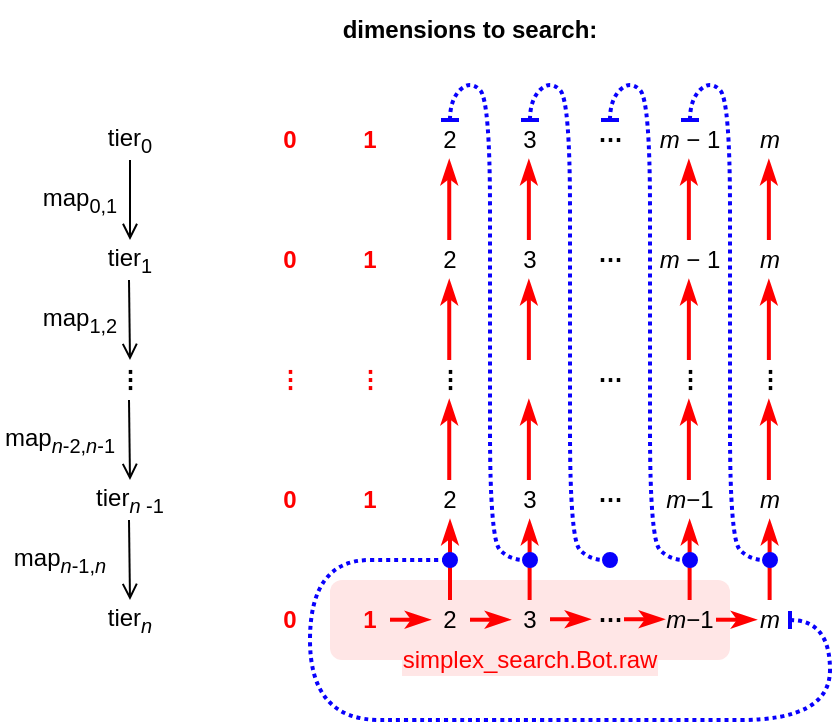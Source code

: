 <mxfile version="21.1.2" type="device">
  <diagram name="Page-1" id="HPLXHQEmRhS9U9et3TV_">
    <mxGraphModel dx="621" dy="410" grid="0" gridSize="10" guides="1" tooltips="1" connect="1" arrows="1" fold="1" page="1" pageScale="1" pageWidth="1700" pageHeight="1100" math="0" shadow="0">
      <root>
        <mxCell id="0" />
        <mxCell id="1" parent="0" />
        <mxCell id="VgMdmC_-06mLi6aTnrPO-79" value="" style="rounded=1;whiteSpace=wrap;html=1;fillColor=#FFE6E6;strokeColor=none;" vertex="1" parent="1">
          <mxGeometry x="680" y="650" width="200" height="40" as="geometry" />
        </mxCell>
        <mxCell id="VgMdmC_-06mLi6aTnrPO-1" value="tier&lt;sub&gt;0&lt;/sub&gt;" style="text;html=1;strokeColor=none;fillColor=none;align=center;verticalAlign=middle;whiteSpace=wrap;rounded=0;" vertex="1" parent="1">
          <mxGeometry x="560" y="420" width="40" height="20" as="geometry" />
        </mxCell>
        <mxCell id="VgMdmC_-06mLi6aTnrPO-2" value="tier&lt;sub&gt;1&lt;/sub&gt;" style="text;html=1;strokeColor=none;fillColor=none;align=center;verticalAlign=middle;whiteSpace=wrap;rounded=0;" vertex="1" parent="1">
          <mxGeometry x="560" y="480" width="40" height="20" as="geometry" />
        </mxCell>
        <mxCell id="VgMdmC_-06mLi6aTnrPO-4" value="⋮" style="text;html=1;strokeColor=none;fillColor=none;align=center;verticalAlign=middle;whiteSpace=wrap;rounded=0;fontStyle=1" vertex="1" parent="1">
          <mxGeometry x="560" y="540" width="40" height="20" as="geometry" />
        </mxCell>
        <mxCell id="VgMdmC_-06mLi6aTnrPO-7" value="tier&lt;sub&gt;&lt;i&gt;n&amp;nbsp;&lt;/i&gt;-1&lt;/sub&gt;" style="text;html=1;strokeColor=none;fillColor=none;align=center;verticalAlign=middle;whiteSpace=wrap;rounded=0;" vertex="1" parent="1">
          <mxGeometry x="560" y="600" width="40" height="20" as="geometry" />
        </mxCell>
        <mxCell id="VgMdmC_-06mLi6aTnrPO-8" value="tier&lt;sub&gt;&lt;i&gt;n&lt;/i&gt;&lt;/sub&gt;" style="text;html=1;strokeColor=none;fillColor=none;align=center;verticalAlign=middle;whiteSpace=wrap;rounded=0;" vertex="1" parent="1">
          <mxGeometry x="560" y="660" width="40" height="20" as="geometry" />
        </mxCell>
        <mxCell id="VgMdmC_-06mLi6aTnrPO-9" value="" style="endArrow=open;html=1;rounded=0;exitX=0.5;exitY=1;exitDx=0;exitDy=0;entryX=0.5;entryY=0;entryDx=0;entryDy=0;endFill=0;" edge="1" parent="1" source="VgMdmC_-06mLi6aTnrPO-1" target="VgMdmC_-06mLi6aTnrPO-2">
          <mxGeometry width="50" height="50" relative="1" as="geometry">
            <mxPoint x="610" y="450" as="sourcePoint" />
            <mxPoint x="660" y="400" as="targetPoint" />
          </mxGeometry>
        </mxCell>
        <mxCell id="VgMdmC_-06mLi6aTnrPO-10" value="" style="endArrow=open;html=1;rounded=0;exitX=0.5;exitY=1;exitDx=0;exitDy=0;endFill=0;" edge="1" parent="1">
          <mxGeometry width="50" height="50" relative="1" as="geometry">
            <mxPoint x="579.5" y="500" as="sourcePoint" />
            <mxPoint x="580" y="540" as="targetPoint" />
          </mxGeometry>
        </mxCell>
        <mxCell id="VgMdmC_-06mLi6aTnrPO-11" value="" style="endArrow=open;html=1;rounded=0;exitX=0.5;exitY=1;exitDx=0;exitDy=0;endFill=0;" edge="1" parent="1">
          <mxGeometry width="50" height="50" relative="1" as="geometry">
            <mxPoint x="579.5" y="560" as="sourcePoint" />
            <mxPoint x="580" y="600" as="targetPoint" />
          </mxGeometry>
        </mxCell>
        <mxCell id="VgMdmC_-06mLi6aTnrPO-12" value="" style="endArrow=open;html=1;rounded=0;exitX=0.5;exitY=1;exitDx=0;exitDy=0;endFill=0;" edge="1" parent="1">
          <mxGeometry width="50" height="50" relative="1" as="geometry">
            <mxPoint x="579.5" y="620" as="sourcePoint" />
            <mxPoint x="580" y="660" as="targetPoint" />
          </mxGeometry>
        </mxCell>
        <mxCell id="VgMdmC_-06mLi6aTnrPO-14" value="map&lt;sub&gt;0,1&lt;/sub&gt;" style="text;html=1;strokeColor=none;fillColor=none;align=center;verticalAlign=middle;whiteSpace=wrap;rounded=0;" vertex="1" parent="1">
          <mxGeometry x="535" y="450" width="40" height="20" as="geometry" />
        </mxCell>
        <mxCell id="VgMdmC_-06mLi6aTnrPO-15" value="map&lt;sub&gt;1,2&lt;/sub&gt;" style="text;html=1;strokeColor=none;fillColor=none;align=center;verticalAlign=middle;whiteSpace=wrap;rounded=0;" vertex="1" parent="1">
          <mxGeometry x="535" y="510" width="40" height="20" as="geometry" />
        </mxCell>
        <mxCell id="VgMdmC_-06mLi6aTnrPO-16" value="map&lt;sub&gt;&lt;i&gt;n&lt;/i&gt;-2,&lt;i&gt;n&lt;/i&gt;-1&lt;/sub&gt;" style="text;html=1;strokeColor=none;fillColor=none;align=center;verticalAlign=middle;whiteSpace=wrap;rounded=0;" vertex="1" parent="1">
          <mxGeometry x="515" y="570" width="60" height="20" as="geometry" />
        </mxCell>
        <mxCell id="VgMdmC_-06mLi6aTnrPO-17" value="map&lt;sub&gt;&lt;i&gt;n&lt;/i&gt;-1,&lt;i&gt;n&lt;/i&gt;&lt;/sub&gt;" style="text;html=1;strokeColor=none;fillColor=none;align=center;verticalAlign=middle;whiteSpace=wrap;rounded=0;" vertex="1" parent="1">
          <mxGeometry x="515" y="630" width="60" height="20" as="geometry" />
        </mxCell>
        <mxCell id="VgMdmC_-06mLi6aTnrPO-18" value="&lt;b&gt;dimensions to search:&lt;/b&gt;" style="text;html=1;strokeColor=none;fillColor=none;align=center;verticalAlign=middle;whiteSpace=wrap;rounded=0;" vertex="1" parent="1">
          <mxGeometry x="630" y="360" width="240" height="30" as="geometry" />
        </mxCell>
        <mxCell id="VgMdmC_-06mLi6aTnrPO-19" value="0" style="text;html=1;strokeColor=none;fillColor=none;align=center;verticalAlign=middle;whiteSpace=wrap;rounded=0;fontStyle=1;fontColor=#FF0000;" vertex="1" parent="1">
          <mxGeometry x="650" y="660" width="20" height="20" as="geometry" />
        </mxCell>
        <mxCell id="VgMdmC_-06mLi6aTnrPO-20" value="1" style="text;html=1;strokeColor=none;fillColor=none;align=center;verticalAlign=middle;whiteSpace=wrap;rounded=0;fontStyle=1;fontColor=#FF0000;" vertex="1" parent="1">
          <mxGeometry x="690" y="660" width="20" height="20" as="geometry" />
        </mxCell>
        <mxCell id="VgMdmC_-06mLi6aTnrPO-21" value="2" style="text;html=1;strokeColor=none;fillColor=none;align=center;verticalAlign=middle;whiteSpace=wrap;rounded=0;" vertex="1" parent="1">
          <mxGeometry x="730" y="660" width="20" height="20" as="geometry" />
        </mxCell>
        <mxCell id="VgMdmC_-06mLi6aTnrPO-22" value="&lt;i&gt;m&lt;/i&gt;−1" style="text;html=1;strokeColor=none;fillColor=none;align=center;verticalAlign=middle;whiteSpace=wrap;rounded=0;" vertex="1" parent="1">
          <mxGeometry x="840" y="660" width="40" height="20" as="geometry" />
        </mxCell>
        <mxCell id="VgMdmC_-06mLi6aTnrPO-23" value="&lt;i&gt;m&lt;/i&gt;" style="text;html=1;strokeColor=none;fillColor=none;align=center;verticalAlign=middle;whiteSpace=wrap;rounded=0;" vertex="1" parent="1">
          <mxGeometry x="890" y="660" width="20" height="20" as="geometry" />
        </mxCell>
        <mxCell id="VgMdmC_-06mLi6aTnrPO-24" value="&lt;b&gt;⋯&lt;/b&gt;" style="text;html=1;strokeColor=none;fillColor=none;align=center;verticalAlign=middle;whiteSpace=wrap;rounded=0;" vertex="1" parent="1">
          <mxGeometry x="810" y="660" width="20" height="20" as="geometry" />
        </mxCell>
        <mxCell id="VgMdmC_-06mLi6aTnrPO-32" value="⋮" style="text;html=1;strokeColor=none;fillColor=none;align=center;verticalAlign=middle;whiteSpace=wrap;rounded=0;fontStyle=1;fontColor=#FF0000;" vertex="1" parent="1">
          <mxGeometry x="650" y="540" width="20" height="20" as="geometry" />
        </mxCell>
        <mxCell id="VgMdmC_-06mLi6aTnrPO-33" value="⋮" style="text;html=1;strokeColor=none;fillColor=none;align=center;verticalAlign=middle;whiteSpace=wrap;rounded=0;fontStyle=1;fontColor=#FF0000;" vertex="1" parent="1">
          <mxGeometry x="690" y="540" width="20" height="20" as="geometry" />
        </mxCell>
        <mxCell id="VgMdmC_-06mLi6aTnrPO-34" value="⋮" style="text;html=1;strokeColor=none;fillColor=none;align=center;verticalAlign=middle;whiteSpace=wrap;rounded=0;fontStyle=1" vertex="1" parent="1">
          <mxGeometry x="730" y="540" width="20" height="20" as="geometry" />
        </mxCell>
        <mxCell id="VgMdmC_-06mLi6aTnrPO-35" value="&lt;b style=&quot;border-color: var(--border-color);&quot;&gt;⋯&lt;/b&gt;" style="text;html=1;strokeColor=none;fillColor=none;align=center;verticalAlign=middle;whiteSpace=wrap;rounded=0;fontStyle=1" vertex="1" parent="1">
          <mxGeometry x="810" y="540" width="20" height="20" as="geometry" />
        </mxCell>
        <mxCell id="VgMdmC_-06mLi6aTnrPO-36" value="⋮" style="text;html=1;strokeColor=none;fillColor=none;align=center;verticalAlign=middle;whiteSpace=wrap;rounded=0;fontStyle=1" vertex="1" parent="1">
          <mxGeometry x="850" y="540" width="20" height="20" as="geometry" />
        </mxCell>
        <mxCell id="VgMdmC_-06mLi6aTnrPO-53" value="0" style="text;html=1;strokeColor=none;fillColor=none;align=center;verticalAlign=middle;whiteSpace=wrap;rounded=0;fontStyle=1;fontColor=#FF0000;" vertex="1" parent="1">
          <mxGeometry x="650" y="600" width="20" height="20" as="geometry" />
        </mxCell>
        <mxCell id="VgMdmC_-06mLi6aTnrPO-54" value="1" style="text;html=1;strokeColor=none;fillColor=none;align=center;verticalAlign=middle;whiteSpace=wrap;rounded=0;fontStyle=1;fontColor=#FF0000;" vertex="1" parent="1">
          <mxGeometry x="690" y="600" width="20" height="20" as="geometry" />
        </mxCell>
        <mxCell id="VgMdmC_-06mLi6aTnrPO-55" value="2" style="text;html=1;strokeColor=none;fillColor=none;align=center;verticalAlign=middle;whiteSpace=wrap;rounded=0;" vertex="1" parent="1">
          <mxGeometry x="730" y="600" width="20" height="20" as="geometry" />
        </mxCell>
        <mxCell id="VgMdmC_-06mLi6aTnrPO-56" value="&lt;i&gt;m&lt;/i&gt;−1" style="text;html=1;strokeColor=none;fillColor=none;align=center;verticalAlign=middle;whiteSpace=wrap;rounded=0;" vertex="1" parent="1">
          <mxGeometry x="840" y="600" width="40" height="20" as="geometry" />
        </mxCell>
        <mxCell id="VgMdmC_-06mLi6aTnrPO-57" value="&lt;i&gt;m&lt;/i&gt;" style="text;html=1;strokeColor=none;fillColor=none;align=center;verticalAlign=middle;whiteSpace=wrap;rounded=0;" vertex="1" parent="1">
          <mxGeometry x="890" y="600" width="20" height="20" as="geometry" />
        </mxCell>
        <mxCell id="VgMdmC_-06mLi6aTnrPO-58" value="&lt;b&gt;⋯&lt;/b&gt;" style="text;html=1;strokeColor=none;fillColor=none;align=center;verticalAlign=middle;whiteSpace=wrap;rounded=0;" vertex="1" parent="1">
          <mxGeometry x="810" y="600" width="20" height="20" as="geometry" />
        </mxCell>
        <mxCell id="VgMdmC_-06mLi6aTnrPO-60" value="⋮" style="text;html=1;strokeColor=none;fillColor=none;align=center;verticalAlign=middle;whiteSpace=wrap;rounded=0;fontStyle=1" vertex="1" parent="1">
          <mxGeometry x="890" y="540" width="20" height="20" as="geometry" />
        </mxCell>
        <mxCell id="VgMdmC_-06mLi6aTnrPO-61" value="0" style="text;html=1;strokeColor=none;fillColor=none;align=center;verticalAlign=middle;whiteSpace=wrap;rounded=0;fontStyle=1;fontColor=#FF0000;" vertex="1" parent="1">
          <mxGeometry x="650" y="480" width="20" height="20" as="geometry" />
        </mxCell>
        <mxCell id="VgMdmC_-06mLi6aTnrPO-62" value="1" style="text;html=1;strokeColor=none;fillColor=none;align=center;verticalAlign=middle;whiteSpace=wrap;rounded=0;fontStyle=1;fontColor=#FF0000;" vertex="1" parent="1">
          <mxGeometry x="690" y="480" width="20" height="20" as="geometry" />
        </mxCell>
        <mxCell id="VgMdmC_-06mLi6aTnrPO-63" value="2" style="text;html=1;strokeColor=none;fillColor=none;align=center;verticalAlign=middle;whiteSpace=wrap;rounded=0;" vertex="1" parent="1">
          <mxGeometry x="730" y="480" width="20" height="20" as="geometry" />
        </mxCell>
        <mxCell id="VgMdmC_-06mLi6aTnrPO-64" value="&lt;i&gt;m&amp;nbsp;&lt;/i&gt;− 1" style="text;html=1;strokeColor=none;fillColor=none;align=center;verticalAlign=middle;whiteSpace=wrap;rounded=0;" vertex="1" parent="1">
          <mxGeometry x="840" y="480" width="40" height="20" as="geometry" />
        </mxCell>
        <mxCell id="VgMdmC_-06mLi6aTnrPO-65" value="&lt;i&gt;m&lt;/i&gt;" style="text;html=1;strokeColor=none;fillColor=none;align=center;verticalAlign=middle;whiteSpace=wrap;rounded=0;" vertex="1" parent="1">
          <mxGeometry x="890" y="480" width="20" height="20" as="geometry" />
        </mxCell>
        <mxCell id="VgMdmC_-06mLi6aTnrPO-66" value="&lt;b&gt;⋯&lt;/b&gt;" style="text;html=1;strokeColor=none;fillColor=none;align=center;verticalAlign=middle;whiteSpace=wrap;rounded=0;" vertex="1" parent="1">
          <mxGeometry x="810" y="480" width="20" height="20" as="geometry" />
        </mxCell>
        <mxCell id="VgMdmC_-06mLi6aTnrPO-68" value="0" style="text;html=1;strokeColor=none;fillColor=none;align=center;verticalAlign=middle;whiteSpace=wrap;rounded=0;fontStyle=1;fontColor=#FF0000;" vertex="1" parent="1">
          <mxGeometry x="650" y="420" width="20" height="20" as="geometry" />
        </mxCell>
        <mxCell id="VgMdmC_-06mLi6aTnrPO-69" value="1" style="text;html=1;strokeColor=none;fillColor=none;align=center;verticalAlign=middle;whiteSpace=wrap;rounded=0;fontStyle=1;fontColor=#FF0000;" vertex="1" parent="1">
          <mxGeometry x="690" y="420" width="20" height="20" as="geometry" />
        </mxCell>
        <mxCell id="VgMdmC_-06mLi6aTnrPO-70" value="2" style="text;html=1;strokeColor=none;fillColor=none;align=center;verticalAlign=middle;whiteSpace=wrap;rounded=0;" vertex="1" parent="1">
          <mxGeometry x="730" y="420" width="20" height="20" as="geometry" />
        </mxCell>
        <mxCell id="VgMdmC_-06mLi6aTnrPO-71" value="&lt;i&gt;m&amp;nbsp;&lt;/i&gt;− 1" style="text;html=1;strokeColor=none;fillColor=none;align=center;verticalAlign=middle;whiteSpace=wrap;rounded=0;" vertex="1" parent="1">
          <mxGeometry x="840" y="420" width="40" height="20" as="geometry" />
        </mxCell>
        <mxCell id="VgMdmC_-06mLi6aTnrPO-72" value="&lt;i&gt;m&lt;/i&gt;" style="text;html=1;strokeColor=none;fillColor=none;align=center;verticalAlign=middle;whiteSpace=wrap;rounded=0;" vertex="1" parent="1">
          <mxGeometry x="890" y="420" width="20" height="20" as="geometry" />
        </mxCell>
        <mxCell id="VgMdmC_-06mLi6aTnrPO-73" value="&lt;b&gt;⋯&lt;/b&gt;" style="text;html=1;strokeColor=none;fillColor=none;align=center;verticalAlign=middle;whiteSpace=wrap;rounded=0;" vertex="1" parent="1">
          <mxGeometry x="810" y="420" width="20" height="20" as="geometry" />
        </mxCell>
        <mxCell id="VgMdmC_-06mLi6aTnrPO-75" value="" style="endArrow=classicThin;html=1;rounded=0;strokeColor=#FF0000;strokeWidth=2;endFill=1;exitX=1;exitY=0.5;exitDx=0;exitDy=0;entryX=0;entryY=0.5;entryDx=0;entryDy=0;" edge="1" parent="1">
          <mxGeometry width="50" height="50" relative="1" as="geometry">
            <mxPoint x="710" y="669.86" as="sourcePoint" />
            <mxPoint x="730" y="669.86" as="targetPoint" />
          </mxGeometry>
        </mxCell>
        <mxCell id="VgMdmC_-06mLi6aTnrPO-76" value="" style="endArrow=classicThin;html=1;rounded=0;strokeColor=#FF0000;strokeWidth=2;endFill=1;exitX=1;exitY=0.5;exitDx=0;exitDy=0;entryX=0;entryY=0.5;entryDx=0;entryDy=0;" edge="1" parent="1">
          <mxGeometry width="50" height="50" relative="1" as="geometry">
            <mxPoint x="750" y="669.86" as="sourcePoint" />
            <mxPoint x="770" y="669.86" as="targetPoint" />
          </mxGeometry>
        </mxCell>
        <mxCell id="VgMdmC_-06mLi6aTnrPO-77" value="" style="endArrow=classicThin;html=1;rounded=0;strokeColor=#FF0000;strokeWidth=2;endFill=1;exitX=1;exitY=0.5;exitDx=0;exitDy=0;entryX=0;entryY=0.5;entryDx=0;entryDy=0;" edge="1" parent="1">
          <mxGeometry width="50" height="50" relative="1" as="geometry">
            <mxPoint x="827" y="669.62" as="sourcePoint" />
            <mxPoint x="847" y="669.62" as="targetPoint" />
          </mxGeometry>
        </mxCell>
        <mxCell id="VgMdmC_-06mLi6aTnrPO-78" value="" style="endArrow=classicThin;html=1;rounded=0;strokeColor=#FF0000;strokeWidth=2;endFill=1;exitX=1;exitY=0.5;exitDx=0;exitDy=0;entryX=0;entryY=0.5;entryDx=0;entryDy=0;" edge="1" parent="1">
          <mxGeometry width="50" height="50" relative="1" as="geometry">
            <mxPoint x="873" y="669.86" as="sourcePoint" />
            <mxPoint x="893" y="669.86" as="targetPoint" />
          </mxGeometry>
        </mxCell>
        <mxCell id="VgMdmC_-06mLi6aTnrPO-81" value="&lt;font&gt;simplex_search.Bot.raw&lt;/font&gt;" style="text;html=1;strokeColor=none;fillColor=none;align=center;verticalAlign=middle;whiteSpace=wrap;rounded=0;fontColor=#FF0000;labelBackgroundColor=#FFE6E6;" vertex="1" parent="1">
          <mxGeometry x="750" y="675" width="60" height="30" as="geometry" />
        </mxCell>
        <mxCell id="VgMdmC_-06mLi6aTnrPO-83" value="" style="endArrow=classicThin;html=1;rounded=0;strokeColor=#FF0000;strokeWidth=2;endFill=1;exitX=0.5;exitY=0;exitDx=0;exitDy=0;entryX=0.5;entryY=1;entryDx=0;entryDy=0;" edge="1" parent="1" source="VgMdmC_-06mLi6aTnrPO-21" target="VgMdmC_-06mLi6aTnrPO-55">
          <mxGeometry width="50" height="50" relative="1" as="geometry">
            <mxPoint x="720" y="679.86" as="sourcePoint" />
            <mxPoint x="740" y="679.86" as="targetPoint" />
          </mxGeometry>
        </mxCell>
        <mxCell id="VgMdmC_-06mLi6aTnrPO-84" value="" style="endArrow=classicThin;html=1;rounded=0;strokeColor=#FF0000;strokeWidth=2;endFill=1;exitX=0.5;exitY=0;exitDx=0;exitDy=0;entryX=0.5;entryY=1;entryDx=0;entryDy=0;" edge="1" parent="1">
          <mxGeometry width="50" height="50" relative="1" as="geometry">
            <mxPoint x="739.62" y="600" as="sourcePoint" />
            <mxPoint x="739.62" y="560" as="targetPoint" />
          </mxGeometry>
        </mxCell>
        <mxCell id="VgMdmC_-06mLi6aTnrPO-85" value="" style="endArrow=classicThin;html=1;rounded=0;strokeColor=#FF0000;strokeWidth=2;endFill=1;exitX=0.5;exitY=0;exitDx=0;exitDy=0;entryX=0.5;entryY=1;entryDx=0;entryDy=0;" edge="1" parent="1">
          <mxGeometry width="50" height="50" relative="1" as="geometry">
            <mxPoint x="739.62" y="540" as="sourcePoint" />
            <mxPoint x="739.62" y="500" as="targetPoint" />
          </mxGeometry>
        </mxCell>
        <mxCell id="VgMdmC_-06mLi6aTnrPO-86" value="" style="endArrow=classicThin;html=1;rounded=0;strokeColor=#FF0000;strokeWidth=2;endFill=1;exitX=0.5;exitY=0;exitDx=0;exitDy=0;entryX=0.5;entryY=1;entryDx=0;entryDy=0;" edge="1" parent="1">
          <mxGeometry width="50" height="50" relative="1" as="geometry">
            <mxPoint x="739.62" y="480" as="sourcePoint" />
            <mxPoint x="739.62" y="440" as="targetPoint" />
          </mxGeometry>
        </mxCell>
        <mxCell id="VgMdmC_-06mLi6aTnrPO-88" value="3" style="text;html=1;strokeColor=none;fillColor=none;align=center;verticalAlign=middle;whiteSpace=wrap;rounded=0;" vertex="1" parent="1">
          <mxGeometry x="770" y="660" width="20" height="20" as="geometry" />
        </mxCell>
        <mxCell id="VgMdmC_-06mLi6aTnrPO-89" value="" style="endArrow=classicThin;html=1;rounded=0;strokeColor=#FF0000;strokeWidth=2;endFill=1;exitX=1;exitY=0.5;exitDx=0;exitDy=0;entryX=0;entryY=0.5;entryDx=0;entryDy=0;" edge="1" parent="1">
          <mxGeometry width="50" height="50" relative="1" as="geometry">
            <mxPoint x="790" y="669.62" as="sourcePoint" />
            <mxPoint x="810" y="669.62" as="targetPoint" />
          </mxGeometry>
        </mxCell>
        <mxCell id="VgMdmC_-06mLi6aTnrPO-90" value="3" style="text;html=1;strokeColor=none;fillColor=none;align=center;verticalAlign=middle;whiteSpace=wrap;rounded=0;" vertex="1" parent="1">
          <mxGeometry x="770" y="600" width="20" height="20" as="geometry" />
        </mxCell>
        <mxCell id="VgMdmC_-06mLi6aTnrPO-91" value="3" style="text;html=1;strokeColor=none;fillColor=none;align=center;verticalAlign=middle;whiteSpace=wrap;rounded=0;" vertex="1" parent="1">
          <mxGeometry x="770" y="480" width="20" height="20" as="geometry" />
        </mxCell>
        <mxCell id="VgMdmC_-06mLi6aTnrPO-92" value="3" style="text;html=1;strokeColor=none;fillColor=none;align=center;verticalAlign=middle;whiteSpace=wrap;rounded=0;" vertex="1" parent="1">
          <mxGeometry x="770" y="420" width="20" height="20" as="geometry" />
        </mxCell>
        <mxCell id="VgMdmC_-06mLi6aTnrPO-93" value="" style="endArrow=classicThin;html=1;rounded=0;strokeColor=#FF0000;strokeWidth=2;endFill=1;exitX=0.5;exitY=0;exitDx=0;exitDy=0;entryX=0.5;entryY=1;entryDx=0;entryDy=0;" edge="1" parent="1">
          <mxGeometry width="50" height="50" relative="1" as="geometry">
            <mxPoint x="779.81" y="660" as="sourcePoint" />
            <mxPoint x="779.81" y="620" as="targetPoint" />
          </mxGeometry>
        </mxCell>
        <mxCell id="VgMdmC_-06mLi6aTnrPO-94" value="" style="endArrow=classicThin;html=1;rounded=0;strokeColor=#FF0000;strokeWidth=2;endFill=1;exitX=0.5;exitY=0;exitDx=0;exitDy=0;entryX=0.5;entryY=1;entryDx=0;entryDy=0;" edge="1" parent="1">
          <mxGeometry width="50" height="50" relative="1" as="geometry">
            <mxPoint x="779.43" y="600" as="sourcePoint" />
            <mxPoint x="779.43" y="560" as="targetPoint" />
          </mxGeometry>
        </mxCell>
        <mxCell id="VgMdmC_-06mLi6aTnrPO-95" value="" style="endArrow=classicThin;html=1;rounded=0;strokeColor=#FF0000;strokeWidth=2;endFill=1;exitX=0.5;exitY=0;exitDx=0;exitDy=0;entryX=0.5;entryY=1;entryDx=0;entryDy=0;" edge="1" parent="1">
          <mxGeometry width="50" height="50" relative="1" as="geometry">
            <mxPoint x="779.43" y="540" as="sourcePoint" />
            <mxPoint x="779.43" y="500" as="targetPoint" />
          </mxGeometry>
        </mxCell>
        <mxCell id="VgMdmC_-06mLi6aTnrPO-96" value="" style="endArrow=classicThin;html=1;rounded=0;strokeColor=#FF0000;strokeWidth=2;endFill=1;exitX=0.5;exitY=0;exitDx=0;exitDy=0;entryX=0.5;entryY=1;entryDx=0;entryDy=0;" edge="1" parent="1">
          <mxGeometry width="50" height="50" relative="1" as="geometry">
            <mxPoint x="779.43" y="480" as="sourcePoint" />
            <mxPoint x="779.43" y="440" as="targetPoint" />
          </mxGeometry>
        </mxCell>
        <mxCell id="VgMdmC_-06mLi6aTnrPO-82" value="" style="curved=1;endArrow=oval;html=1;rounded=0;exitX=1;exitY=0.5;exitDx=0;exitDy=0;dashed=1;dashPattern=1 1;strokeColor=#0800FC;strokeWidth=2;endFill=1;startArrow=baseDash;startFill=0;" edge="1" parent="1" source="VgMdmC_-06mLi6aTnrPO-23">
          <mxGeometry width="50" height="50" relative="1" as="geometry">
            <mxPoint x="700" y="520" as="sourcePoint" />
            <mxPoint x="740" y="640" as="targetPoint" />
            <Array as="points">
              <mxPoint x="930" y="670" />
              <mxPoint x="930" y="720" />
              <mxPoint x="840" y="720" />
              <mxPoint x="740" y="720" />
              <mxPoint x="670" y="720" />
              <mxPoint x="670" y="640" />
              <mxPoint x="730" y="640" />
            </Array>
          </mxGeometry>
        </mxCell>
        <mxCell id="VgMdmC_-06mLi6aTnrPO-87" value="" style="curved=1;endArrow=oval;html=1;rounded=0;exitX=0.5;exitY=0;exitDx=0;exitDy=0;dashed=1;dashPattern=1 1;strokeColor=#0800FC;strokeWidth=2;endFill=1;startArrow=baseDash;startFill=0;" edge="1" parent="1" source="VgMdmC_-06mLi6aTnrPO-70">
          <mxGeometry width="50" height="50" relative="1" as="geometry">
            <mxPoint x="1130" y="370" as="sourcePoint" />
            <mxPoint x="780" y="640" as="targetPoint" />
            <Array as="points">
              <mxPoint x="740" y="410" />
              <mxPoint x="750" y="400" />
              <mxPoint x="760" y="410" />
              <mxPoint x="760" y="520" />
              <mxPoint x="760" y="630" />
              <mxPoint x="770" y="640" />
            </Array>
          </mxGeometry>
        </mxCell>
        <mxCell id="VgMdmC_-06mLi6aTnrPO-103" value="" style="curved=1;endArrow=oval;html=1;rounded=0;exitX=0.5;exitY=0;exitDx=0;exitDy=0;dashed=1;dashPattern=1 1;strokeColor=#0800FC;strokeWidth=2;endFill=1;startArrow=baseDash;startFill=0;" edge="1" parent="1">
          <mxGeometry width="50" height="50" relative="1" as="geometry">
            <mxPoint x="780" y="420" as="sourcePoint" />
            <mxPoint x="820" y="640" as="targetPoint" />
            <Array as="points">
              <mxPoint x="780" y="410" />
              <mxPoint x="790" y="400" />
              <mxPoint x="800" y="410" />
              <mxPoint x="800" y="520" />
              <mxPoint x="800" y="630" />
              <mxPoint x="810" y="640" />
            </Array>
          </mxGeometry>
        </mxCell>
        <mxCell id="VgMdmC_-06mLi6aTnrPO-107" value="" style="endArrow=classicThin;html=1;rounded=0;strokeColor=#FF0000;strokeWidth=2;endFill=1;exitX=0.5;exitY=0;exitDx=0;exitDy=0;entryX=0.5;entryY=1;entryDx=0;entryDy=0;" edge="1" parent="1">
          <mxGeometry width="50" height="50" relative="1" as="geometry">
            <mxPoint x="859.81" y="660" as="sourcePoint" />
            <mxPoint x="859.81" y="620" as="targetPoint" />
          </mxGeometry>
        </mxCell>
        <mxCell id="VgMdmC_-06mLi6aTnrPO-108" value="" style="endArrow=classicThin;html=1;rounded=0;strokeColor=#FF0000;strokeWidth=2;endFill=1;exitX=0.5;exitY=0;exitDx=0;exitDy=0;entryX=0.5;entryY=1;entryDx=0;entryDy=0;" edge="1" parent="1">
          <mxGeometry width="50" height="50" relative="1" as="geometry">
            <mxPoint x="859.43" y="600" as="sourcePoint" />
            <mxPoint x="859.43" y="560" as="targetPoint" />
          </mxGeometry>
        </mxCell>
        <mxCell id="VgMdmC_-06mLi6aTnrPO-109" value="" style="endArrow=classicThin;html=1;rounded=0;strokeColor=#FF0000;strokeWidth=2;endFill=1;exitX=0.5;exitY=0;exitDx=0;exitDy=0;entryX=0.5;entryY=1;entryDx=0;entryDy=0;" edge="1" parent="1">
          <mxGeometry width="50" height="50" relative="1" as="geometry">
            <mxPoint x="859.43" y="540" as="sourcePoint" />
            <mxPoint x="859.43" y="500" as="targetPoint" />
          </mxGeometry>
        </mxCell>
        <mxCell id="VgMdmC_-06mLi6aTnrPO-110" value="" style="endArrow=classicThin;html=1;rounded=0;strokeColor=#FF0000;strokeWidth=2;endFill=1;exitX=0.5;exitY=0;exitDx=0;exitDy=0;entryX=0.5;entryY=1;entryDx=0;entryDy=0;" edge="1" parent="1">
          <mxGeometry width="50" height="50" relative="1" as="geometry">
            <mxPoint x="859.43" y="480" as="sourcePoint" />
            <mxPoint x="859.43" y="440" as="targetPoint" />
          </mxGeometry>
        </mxCell>
        <mxCell id="VgMdmC_-06mLi6aTnrPO-104" value="" style="curved=1;endArrow=oval;html=1;rounded=0;exitX=0.5;exitY=0;exitDx=0;exitDy=0;dashed=1;dashPattern=1 1;strokeColor=#0800FC;strokeWidth=2;endFill=1;startArrow=baseDash;startFill=0;" edge="1" parent="1">
          <mxGeometry width="50" height="50" relative="1" as="geometry">
            <mxPoint x="820" y="420" as="sourcePoint" />
            <mxPoint x="860" y="640" as="targetPoint" />
            <Array as="points">
              <mxPoint x="820" y="410" />
              <mxPoint x="830" y="400" />
              <mxPoint x="840" y="410" />
              <mxPoint x="840" y="520" />
              <mxPoint x="840" y="630" />
              <mxPoint x="850" y="640" />
            </Array>
          </mxGeometry>
        </mxCell>
        <mxCell id="VgMdmC_-06mLi6aTnrPO-111" value="" style="endArrow=classicThin;html=1;rounded=0;strokeColor=#FF0000;strokeWidth=2;endFill=1;exitX=0.5;exitY=0;exitDx=0;exitDy=0;entryX=0.5;entryY=1;entryDx=0;entryDy=0;" edge="1" parent="1">
          <mxGeometry width="50" height="50" relative="1" as="geometry">
            <mxPoint x="899.81" y="660" as="sourcePoint" />
            <mxPoint x="899.81" y="620" as="targetPoint" />
          </mxGeometry>
        </mxCell>
        <mxCell id="VgMdmC_-06mLi6aTnrPO-112" value="" style="endArrow=classicThin;html=1;rounded=0;strokeColor=#FF0000;strokeWidth=2;endFill=1;exitX=0.5;exitY=0;exitDx=0;exitDy=0;entryX=0.5;entryY=1;entryDx=0;entryDy=0;" edge="1" parent="1">
          <mxGeometry width="50" height="50" relative="1" as="geometry">
            <mxPoint x="899.43" y="600" as="sourcePoint" />
            <mxPoint x="899.43" y="560" as="targetPoint" />
          </mxGeometry>
        </mxCell>
        <mxCell id="VgMdmC_-06mLi6aTnrPO-113" value="" style="endArrow=classicThin;html=1;rounded=0;strokeColor=#FF0000;strokeWidth=2;endFill=1;exitX=0.5;exitY=0;exitDx=0;exitDy=0;entryX=0.5;entryY=1;entryDx=0;entryDy=0;" edge="1" parent="1">
          <mxGeometry width="50" height="50" relative="1" as="geometry">
            <mxPoint x="899.43" y="540" as="sourcePoint" />
            <mxPoint x="899.43" y="500" as="targetPoint" />
          </mxGeometry>
        </mxCell>
        <mxCell id="VgMdmC_-06mLi6aTnrPO-114" value="" style="endArrow=classicThin;html=1;rounded=0;strokeColor=#FF0000;strokeWidth=2;endFill=1;exitX=0.5;exitY=0;exitDx=0;exitDy=0;entryX=0.5;entryY=1;entryDx=0;entryDy=0;" edge="1" parent="1">
          <mxGeometry width="50" height="50" relative="1" as="geometry">
            <mxPoint x="899.43" y="480" as="sourcePoint" />
            <mxPoint x="899.43" y="440" as="targetPoint" />
          </mxGeometry>
        </mxCell>
        <mxCell id="VgMdmC_-06mLi6aTnrPO-115" value="" style="curved=1;endArrow=oval;html=1;rounded=0;exitX=0.5;exitY=0;exitDx=0;exitDy=0;dashed=1;dashPattern=1 1;strokeColor=#0800FC;strokeWidth=2;endFill=1;startArrow=baseDash;startFill=0;" edge="1" parent="1">
          <mxGeometry width="50" height="50" relative="1" as="geometry">
            <mxPoint x="860" y="420" as="sourcePoint" />
            <mxPoint x="900" y="640" as="targetPoint" />
            <Array as="points">
              <mxPoint x="860" y="410" />
              <mxPoint x="870" y="400" />
              <mxPoint x="880" y="410" />
              <mxPoint x="880" y="520" />
              <mxPoint x="880" y="630" />
              <mxPoint x="890" y="640" />
            </Array>
          </mxGeometry>
        </mxCell>
      </root>
    </mxGraphModel>
  </diagram>
</mxfile>
